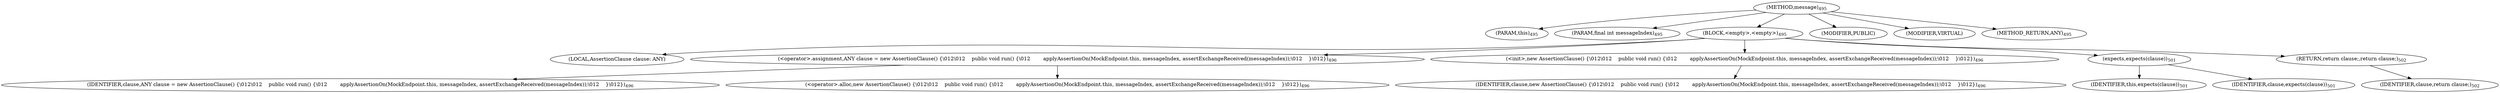 digraph "message" {  
"1202" [label = <(METHOD,message)<SUB>495</SUB>> ]
"88" [label = <(PARAM,this)<SUB>495</SUB>> ]
"1203" [label = <(PARAM,final int messageIndex)<SUB>495</SUB>> ]
"1204" [label = <(BLOCK,&lt;empty&gt;,&lt;empty&gt;)<SUB>495</SUB>> ]
"86" [label = <(LOCAL,AssertionClause clause: ANY)> ]
"1205" [label = <(&lt;operator&gt;.assignment,ANY clause = new AssertionClause() {\012\012    public void run() {\012        applyAssertionOn(MockEndpoint.this, messageIndex, assertExchangeReceived(messageIndex));\012    }\012})<SUB>496</SUB>> ]
"1206" [label = <(IDENTIFIER,clause,ANY clause = new AssertionClause() {\012\012    public void run() {\012        applyAssertionOn(MockEndpoint.this, messageIndex, assertExchangeReceived(messageIndex));\012    }\012})<SUB>496</SUB>> ]
"1207" [label = <(&lt;operator&gt;.alloc,new AssertionClause() {\012\012    public void run() {\012        applyAssertionOn(MockEndpoint.this, messageIndex, assertExchangeReceived(messageIndex));\012    }\012})<SUB>496</SUB>> ]
"1208" [label = <(&lt;init&gt;,new AssertionClause() {\012\012    public void run() {\012        applyAssertionOn(MockEndpoint.this, messageIndex, assertExchangeReceived(messageIndex));\012    }\012})<SUB>496</SUB>> ]
"85" [label = <(IDENTIFIER,clause,new AssertionClause() {\012\012    public void run() {\012        applyAssertionOn(MockEndpoint.this, messageIndex, assertExchangeReceived(messageIndex));\012    }\012})<SUB>496</SUB>> ]
"1209" [label = <(expects,expects(clause))<SUB>501</SUB>> ]
"87" [label = <(IDENTIFIER,this,expects(clause))<SUB>501</SUB>> ]
"1210" [label = <(IDENTIFIER,clause,expects(clause))<SUB>501</SUB>> ]
"1211" [label = <(RETURN,return clause;,return clause;)<SUB>502</SUB>> ]
"1212" [label = <(IDENTIFIER,clause,return clause;)<SUB>502</SUB>> ]
"1213" [label = <(MODIFIER,PUBLIC)> ]
"1214" [label = <(MODIFIER,VIRTUAL)> ]
"1215" [label = <(METHOD_RETURN,ANY)<SUB>495</SUB>> ]
  "1202" -> "88" 
  "1202" -> "1203" 
  "1202" -> "1204" 
  "1202" -> "1213" 
  "1202" -> "1214" 
  "1202" -> "1215" 
  "1204" -> "86" 
  "1204" -> "1205" 
  "1204" -> "1208" 
  "1204" -> "1209" 
  "1204" -> "1211" 
  "1205" -> "1206" 
  "1205" -> "1207" 
  "1208" -> "85" 
  "1209" -> "87" 
  "1209" -> "1210" 
  "1211" -> "1212" 
}
